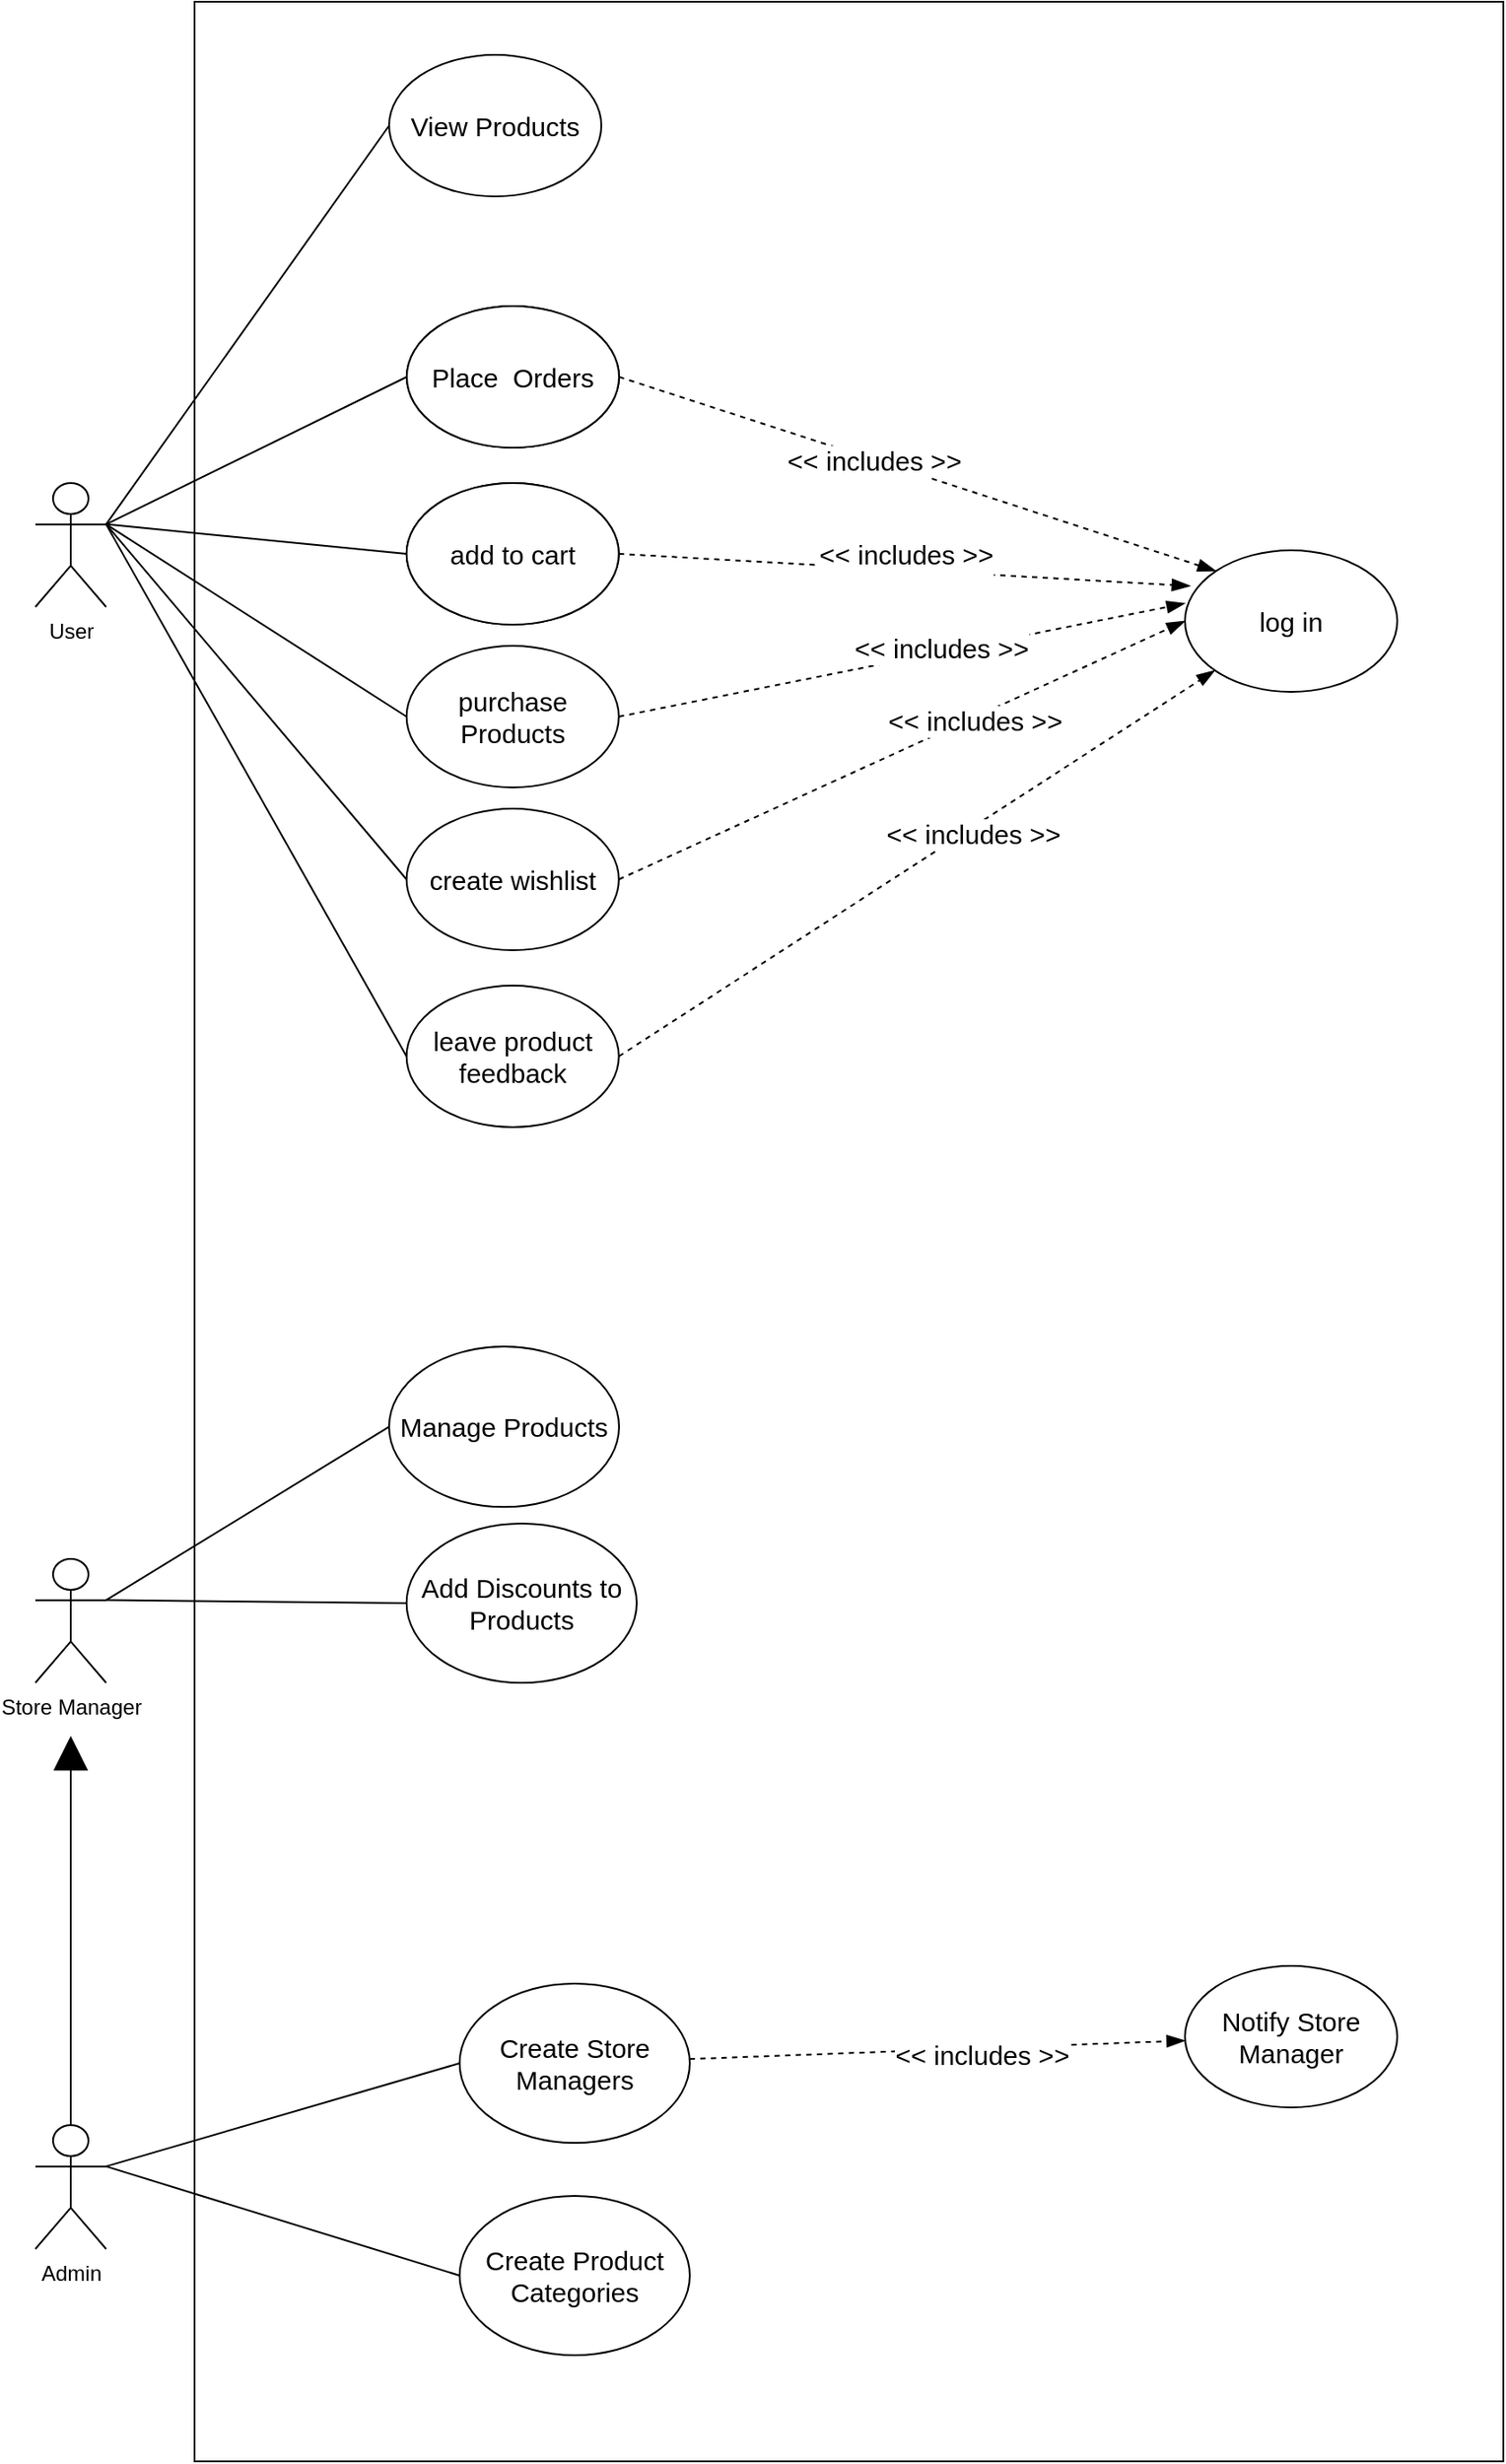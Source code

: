 <mxfile version="13.1.1" type="device"><diagram id="guBfYk1dqnReAjH-CA80" name="Page-1"><mxGraphModel dx="1117" dy="577" grid="1" gridSize="10" guides="1" tooltips="1" connect="1" arrows="1" fold="1" page="1" pageScale="1" pageWidth="850" pageHeight="1100" math="0" shadow="0"><root><mxCell id="0"/><mxCell id="1" parent="0"/><mxCell id="IF8b8OEgVcYT8HgqAEBk-27" value="" style="endArrow=blockThin;dashed=1;html=1;fontSize=15;exitX=1;exitY=0.5;exitDx=0;exitDy=0;endFill=1;endSize=8;" edge="1" parent="1" source="IF8b8OEgVcYT8HgqAEBk-25"><mxGeometry width="50" height="50" relative="1" as="geometry"><mxPoint x="424.88" y="340" as="sourcePoint"/><mxPoint x="630.081" y="342.075" as="targetPoint"/></mxGeometry></mxCell><mxCell id="IF8b8OEgVcYT8HgqAEBk-1" value="" style="rounded=0;whiteSpace=wrap;html=1;" vertex="1" parent="1"><mxGeometry x="120" y="40" width="740" height="1390" as="geometry"/></mxCell><mxCell id="IF8b8OEgVcYT8HgqAEBk-2" value="User" style="shape=umlActor;verticalLabelPosition=bottom;labelBackgroundColor=#ffffff;verticalAlign=top;html=1;outlineConnect=0;" vertex="1" parent="1"><mxGeometry x="30" y="312" width="40" height="70" as="geometry"/></mxCell><mxCell id="IF8b8OEgVcYT8HgqAEBk-3" value="View Products" style="ellipse;whiteSpace=wrap;html=1;fontSize=15;" vertex="1" parent="1"><mxGeometry x="230" y="70" width="120" height="80" as="geometry"/></mxCell><mxCell id="IF8b8OEgVcYT8HgqAEBk-4" value="" style="endArrow=none;html=1;entryX=0;entryY=0.5;entryDx=0;entryDy=0;exitX=1;exitY=0.333;exitDx=0;exitDy=0;exitPerimeter=0;" edge="1" parent="1" source="IF8b8OEgVcYT8HgqAEBk-2" target="IF8b8OEgVcYT8HgqAEBk-3"><mxGeometry width="50" height="50" relative="1" as="geometry"><mxPoint x="100" y="340" as="sourcePoint"/><mxPoint x="450" y="320" as="targetPoint"/></mxGeometry></mxCell><mxCell id="IF8b8OEgVcYT8HgqAEBk-6" value="log in" style="ellipse;whiteSpace=wrap;html=1;fontSize=15;" vertex="1" parent="1"><mxGeometry x="680" y="350" width="120" height="80" as="geometry"/></mxCell><mxCell id="IF8b8OEgVcYT8HgqAEBk-8" value="Place&amp;nbsp; Orders" style="ellipse;whiteSpace=wrap;html=1;fontSize=15;" vertex="1" parent="1"><mxGeometry x="240" y="212" width="120" height="80" as="geometry"/></mxCell><mxCell id="IF8b8OEgVcYT8HgqAEBk-10" value="" style="endArrow=blockThin;dashed=1;html=1;fontSize=15;exitX=1;exitY=0.5;exitDx=0;exitDy=0;endFill=1;endSize=8;entryX=0;entryY=0;entryDx=0;entryDy=0;" edge="1" parent="1" source="IF8b8OEgVcYT8HgqAEBk-8" target="IF8b8OEgVcYT8HgqAEBk-6"><mxGeometry width="50" height="50" relative="1" as="geometry"><mxPoint x="425" y="240" as="sourcePoint"/><mxPoint x="670" y="400" as="targetPoint"/></mxGeometry></mxCell><mxCell id="IF8b8OEgVcYT8HgqAEBk-50" value="&amp;lt;&amp;lt; includes &amp;gt;&amp;gt;" style="edgeLabel;html=1;align=center;verticalAlign=middle;resizable=0;points=[];fontSize=15;" vertex="1" connectable="0" parent="IF8b8OEgVcYT8HgqAEBk-10"><mxGeometry x="-0.145" relative="1" as="geometry"><mxPoint as="offset"/></mxGeometry></mxCell><mxCell id="IF8b8OEgVcYT8HgqAEBk-16" value="Place&amp;nbsp; Orders" style="ellipse;whiteSpace=wrap;html=1;fontSize=15;" vertex="1" parent="1"><mxGeometry x="240" y="212" width="120" height="80" as="geometry"/></mxCell><mxCell id="IF8b8OEgVcYT8HgqAEBk-17" value="" style="endArrow=none;html=1;entryX=0;entryY=0.5;entryDx=0;entryDy=0;exitX=1;exitY=0.333;exitDx=0;exitDy=0;exitPerimeter=0;" edge="1" parent="1" target="IF8b8OEgVcYT8HgqAEBk-16" source="IF8b8OEgVcYT8HgqAEBk-2"><mxGeometry width="50" height="50" relative="1" as="geometry"><mxPoint x="90" y="340" as="sourcePoint"/><mxPoint x="460" y="462" as="targetPoint"/></mxGeometry></mxCell><mxCell id="IF8b8OEgVcYT8HgqAEBk-20" value="add to cart" style="ellipse;whiteSpace=wrap;html=1;fontSize=15;" vertex="1" parent="1"><mxGeometry x="239.88" y="312" width="120" height="80" as="geometry"/></mxCell><mxCell id="IF8b8OEgVcYT8HgqAEBk-21" value="" style="endArrow=none;html=1;entryX=0;entryY=0.5;entryDx=0;entryDy=0;exitX=1;exitY=0.333;exitDx=0;exitDy=0;exitPerimeter=0;" edge="1" parent="1" target="IF8b8OEgVcYT8HgqAEBk-20" source="IF8b8OEgVcYT8HgqAEBk-2"><mxGeometry width="50" height="50" relative="1" as="geometry"><mxPoint x="90" y="340" as="sourcePoint"/><mxPoint x="459.88" y="562" as="targetPoint"/></mxGeometry></mxCell><mxCell id="IF8b8OEgVcYT8HgqAEBk-22" value="&#xA;&lt;!--StartFragment--&gt;&amp;lt;&amp;lt; includes &amp;gt;&amp;gt;&lt;br&gt;&lt;!--EndFragment--&gt;&#xA;&#xA;" style="endArrow=blockThin;dashed=1;html=1;fontSize=15;exitX=1;exitY=0.5;exitDx=0;exitDy=0;endFill=1;endSize=8;entryX=0.025;entryY=0.252;entryDx=0;entryDy=0;entryPerimeter=0;" edge="1" parent="1" source="IF8b8OEgVcYT8HgqAEBk-20" target="IF8b8OEgVcYT8HgqAEBk-6"><mxGeometry width="50" height="50" relative="1" as="geometry"><mxPoint x="424.88" y="340" as="sourcePoint"/><mxPoint x="670" y="380" as="targetPoint"/></mxGeometry></mxCell><mxCell id="IF8b8OEgVcYT8HgqAEBk-25" value="add to cart" style="ellipse;whiteSpace=wrap;html=1;fontSize=15;" vertex="1" parent="1"><mxGeometry x="239.88" y="312" width="120" height="80" as="geometry"/></mxCell><mxCell id="IF8b8OEgVcYT8HgqAEBk-33" value="purchase Products" style="ellipse;whiteSpace=wrap;html=1;fontSize=15;" vertex="1" parent="1"><mxGeometry x="239.88" y="404" width="120" height="80" as="geometry"/></mxCell><mxCell id="IF8b8OEgVcYT8HgqAEBk-34" value="" style="endArrow=none;html=1;entryX=0;entryY=0.5;entryDx=0;entryDy=0;exitX=1;exitY=0.333;exitDx=0;exitDy=0;exitPerimeter=0;" edge="1" parent="1" target="IF8b8OEgVcYT8HgqAEBk-33" source="IF8b8OEgVcYT8HgqAEBk-2"><mxGeometry width="50" height="50" relative="1" as="geometry"><mxPoint x="70" y="330" as="sourcePoint"/><mxPoint x="459.88" y="654" as="targetPoint"/></mxGeometry></mxCell><mxCell id="IF8b8OEgVcYT8HgqAEBk-35" value="" style="endArrow=blockThin;dashed=1;html=1;fontSize=15;exitX=1;exitY=0.5;exitDx=0;exitDy=0;endFill=1;endSize=8;entryX=0.417;entryY=1;entryDx=0;entryDy=0;entryPerimeter=0;" edge="1" parent="1" source="IF8b8OEgVcYT8HgqAEBk-33"><mxGeometry width="50" height="50" relative="1" as="geometry"><mxPoint x="424.88" y="432" as="sourcePoint"/><mxPoint x="680.04" y="380" as="targetPoint"/></mxGeometry></mxCell><mxCell id="IF8b8OEgVcYT8HgqAEBk-49" value="&amp;lt;&amp;lt; includes &amp;gt;&amp;gt;" style="edgeLabel;html=1;align=center;verticalAlign=middle;resizable=0;points=[];fontSize=15;" vertex="1" connectable="0" parent="IF8b8OEgVcYT8HgqAEBk-35"><mxGeometry x="0.139" y="3" relative="1" as="geometry"><mxPoint as="offset"/></mxGeometry></mxCell><mxCell id="IF8b8OEgVcYT8HgqAEBk-38" value="create wishlist" style="ellipse;whiteSpace=wrap;html=1;fontSize=15;" vertex="1" parent="1"><mxGeometry x="239.88" y="496" width="120" height="80" as="geometry"/></mxCell><mxCell id="IF8b8OEgVcYT8HgqAEBk-39" value="" style="endArrow=none;html=1;entryX=0;entryY=0.5;entryDx=0;entryDy=0;exitX=1;exitY=0.333;exitDx=0;exitDy=0;exitPerimeter=0;" edge="1" parent="1" target="IF8b8OEgVcYT8HgqAEBk-38" source="IF8b8OEgVcYT8HgqAEBk-2"><mxGeometry width="50" height="50" relative="1" as="geometry"><mxPoint x="90" y="340" as="sourcePoint"/><mxPoint x="459.88" y="746" as="targetPoint"/></mxGeometry></mxCell><mxCell id="IF8b8OEgVcYT8HgqAEBk-40" value="" style="endArrow=blockThin;dashed=1;html=1;fontSize=15;exitX=1;exitY=0.5;exitDx=0;exitDy=0;endFill=1;endSize=8;entryX=0;entryY=0.5;entryDx=0;entryDy=0;" edge="1" parent="1" source="IF8b8OEgVcYT8HgqAEBk-38" target="IF8b8OEgVcYT8HgqAEBk-6"><mxGeometry width="50" height="50" relative="1" as="geometry"><mxPoint x="424.88" y="524" as="sourcePoint"/><mxPoint x="650.04" y="332" as="targetPoint"/></mxGeometry></mxCell><mxCell id="IF8b8OEgVcYT8HgqAEBk-48" value="&amp;lt;&amp;lt; includes &amp;gt;&amp;gt;" style="edgeLabel;html=1;align=center;verticalAlign=middle;resizable=0;points=[];fontSize=15;" vertex="1" connectable="0" parent="IF8b8OEgVcYT8HgqAEBk-40"><mxGeometry x="0.256" y="-2" relative="1" as="geometry"><mxPoint x="-1" as="offset"/></mxGeometry></mxCell><mxCell id="IF8b8OEgVcYT8HgqAEBk-41" value="leave product feedback" style="ellipse;whiteSpace=wrap;html=1;fontSize=15;" vertex="1" parent="1"><mxGeometry x="239.88" y="596" width="120" height="80" as="geometry"/></mxCell><mxCell id="IF8b8OEgVcYT8HgqAEBk-42" value="" style="endArrow=none;html=1;entryX=0;entryY=0.5;entryDx=0;entryDy=0;exitX=1;exitY=0.333;exitDx=0;exitDy=0;exitPerimeter=0;" edge="1" parent="1" target="IF8b8OEgVcYT8HgqAEBk-41" source="IF8b8OEgVcYT8HgqAEBk-2"><mxGeometry width="50" height="50" relative="1" as="geometry"><mxPoint x="90" y="340" as="sourcePoint"/><mxPoint x="459.88" y="846" as="targetPoint"/></mxGeometry></mxCell><mxCell id="IF8b8OEgVcYT8HgqAEBk-43" value="" style="endArrow=blockThin;dashed=1;html=1;fontSize=15;exitX=1;exitY=0.5;exitDx=0;exitDy=0;endFill=1;endSize=8;" edge="1" parent="1" source="IF8b8OEgVcYT8HgqAEBk-41" target="IF8b8OEgVcYT8HgqAEBk-6"><mxGeometry width="50" height="50" relative="1" as="geometry"><mxPoint x="424.88" y="624" as="sourcePoint"/><mxPoint x="650.04" y="432" as="targetPoint"/></mxGeometry></mxCell><mxCell id="IF8b8OEgVcYT8HgqAEBk-46" value="&amp;lt;&amp;lt; includes &amp;gt;&amp;gt;" style="edgeLabel;html=1;align=center;verticalAlign=middle;resizable=0;points=[];fontSize=15;" vertex="1" connectable="0" parent="IF8b8OEgVcYT8HgqAEBk-43"><mxGeometry x="0.178" y="-3" relative="1" as="geometry"><mxPoint as="offset"/></mxGeometry></mxCell><mxCell id="IF8b8OEgVcYT8HgqAEBk-51" value="Store Manager" style="shape=umlActor;verticalLabelPosition=bottom;labelBackgroundColor=#ffffff;verticalAlign=top;html=1;outlineConnect=0;" vertex="1" parent="1"><mxGeometry x="30" y="920" width="40" height="70" as="geometry"/></mxCell><mxCell id="IF8b8OEgVcYT8HgqAEBk-52" value="Manage Products" style="ellipse;whiteSpace=wrap;html=1;fontSize=15;" vertex="1" parent="1"><mxGeometry x="230" y="800" width="130" height="90.67" as="geometry"/></mxCell><mxCell id="IF8b8OEgVcYT8HgqAEBk-53" value="" style="endArrow=none;html=1;entryX=0;entryY=0.5;entryDx=0;entryDy=0;exitX=1;exitY=0.333;exitDx=0;exitDy=0;exitPerimeter=0;" edge="1" parent="1" target="IF8b8OEgVcYT8HgqAEBk-52" source="IF8b8OEgVcYT8HgqAEBk-51"><mxGeometry width="50" height="50" relative="1" as="geometry"><mxPoint x="60.12" y="550.003" as="sourcePoint"/><mxPoint x="450" y="1060.67" as="targetPoint"/></mxGeometry></mxCell><mxCell id="IF8b8OEgVcYT8HgqAEBk-54" value="Add Discounts to Products" style="ellipse;whiteSpace=wrap;html=1;fontSize=15;" vertex="1" parent="1"><mxGeometry x="239.88" y="900" width="130.12" height="90" as="geometry"/></mxCell><mxCell id="IF8b8OEgVcYT8HgqAEBk-55" value="" style="endArrow=none;html=1;entryX=0;entryY=0.5;entryDx=0;entryDy=0;exitX=1;exitY=0.333;exitDx=0;exitDy=0;exitPerimeter=0;" edge="1" parent="1" target="IF8b8OEgVcYT8HgqAEBk-54" source="IF8b8OEgVcYT8HgqAEBk-51"><mxGeometry width="50" height="50" relative="1" as="geometry"><mxPoint x="79.88" y="1032.663" as="sourcePoint"/><mxPoint x="459.88" y="1150" as="targetPoint"/></mxGeometry></mxCell><mxCell id="IF8b8OEgVcYT8HgqAEBk-56" value="Admin" style="shape=umlActor;verticalLabelPosition=bottom;labelBackgroundColor=#ffffff;verticalAlign=top;html=1;outlineConnect=0;" vertex="1" parent="1"><mxGeometry x="30" y="1240" width="40" height="70" as="geometry"/></mxCell><mxCell id="IF8b8OEgVcYT8HgqAEBk-57" value="Create Store Managers" style="ellipse;whiteSpace=wrap;html=1;fontSize=15;" vertex="1" parent="1"><mxGeometry x="269.88" y="1160" width="130.12" height="90" as="geometry"/></mxCell><mxCell id="IF8b8OEgVcYT8HgqAEBk-58" value="" style="endArrow=none;html=1;entryX=0;entryY=0.5;entryDx=0;entryDy=0;exitX=1;exitY=0.333;exitDx=0;exitDy=0;exitPerimeter=0;" edge="1" parent="1" target="IF8b8OEgVcYT8HgqAEBk-57" source="IF8b8OEgVcYT8HgqAEBk-56"><mxGeometry width="50" height="50" relative="1" as="geometry"><mxPoint x="100" y="1203.333" as="sourcePoint"/><mxPoint x="489.88" y="1410" as="targetPoint"/></mxGeometry></mxCell><mxCell id="IF8b8OEgVcYT8HgqAEBk-59" value="Notify Store Manager" style="ellipse;whiteSpace=wrap;html=1;fontSize=15;" vertex="1" parent="1"><mxGeometry x="680" y="1150" width="120" height="80" as="geometry"/></mxCell><mxCell id="IF8b8OEgVcYT8HgqAEBk-60" value="" style="endArrow=blockThin;dashed=1;html=1;fontSize=15;endFill=1;endSize=8;" edge="1" parent="1" target="IF8b8OEgVcYT8HgqAEBk-59" source="IF8b8OEgVcYT8HgqAEBk-57"><mxGeometry width="50" height="50" relative="1" as="geometry"><mxPoint x="389.791" y="1202.642" as="sourcePoint"/><mxPoint x="650.04" y="1232" as="targetPoint"/></mxGeometry></mxCell><mxCell id="IF8b8OEgVcYT8HgqAEBk-61" value="&amp;lt;&amp;lt; includes &amp;gt;&amp;gt;" style="edgeLabel;html=1;align=center;verticalAlign=middle;resizable=0;points=[];fontSize=15;" vertex="1" connectable="0" parent="IF8b8OEgVcYT8HgqAEBk-60"><mxGeometry x="0.178" y="-3" relative="1" as="geometry"><mxPoint as="offset"/></mxGeometry></mxCell><mxCell id="IF8b8OEgVcYT8HgqAEBk-62" value="Create Product Categories" style="ellipse;whiteSpace=wrap;html=1;fontSize=15;" vertex="1" parent="1"><mxGeometry x="269.88" y="1280" width="130.12" height="90" as="geometry"/></mxCell><mxCell id="IF8b8OEgVcYT8HgqAEBk-63" value="" style="endArrow=none;html=1;entryX=0;entryY=0.5;entryDx=0;entryDy=0;exitX=1;exitY=0.333;exitDx=0;exitDy=0;exitPerimeter=0;" edge="1" parent="1" target="IF8b8OEgVcYT8HgqAEBk-62" source="IF8b8OEgVcYT8HgqAEBk-56"><mxGeometry width="50" height="50" relative="1" as="geometry"><mxPoint x="70" y="1383.333" as="sourcePoint"/><mxPoint x="489.88" y="1530" as="targetPoint"/></mxGeometry></mxCell><mxCell id="IF8b8OEgVcYT8HgqAEBk-64" value="" style="endArrow=block;html=1;fontSize=15;exitX=0.5;exitY=0;exitDx=0;exitDy=0;exitPerimeter=0;endSize=17;endFill=1;" edge="1" parent="1" source="IF8b8OEgVcYT8HgqAEBk-56"><mxGeometry width="50" height="50" relative="1" as="geometry"><mxPoint x="370" y="1250" as="sourcePoint"/><mxPoint x="50" y="1020" as="targetPoint"/></mxGeometry></mxCell></root></mxGraphModel></diagram></mxfile>